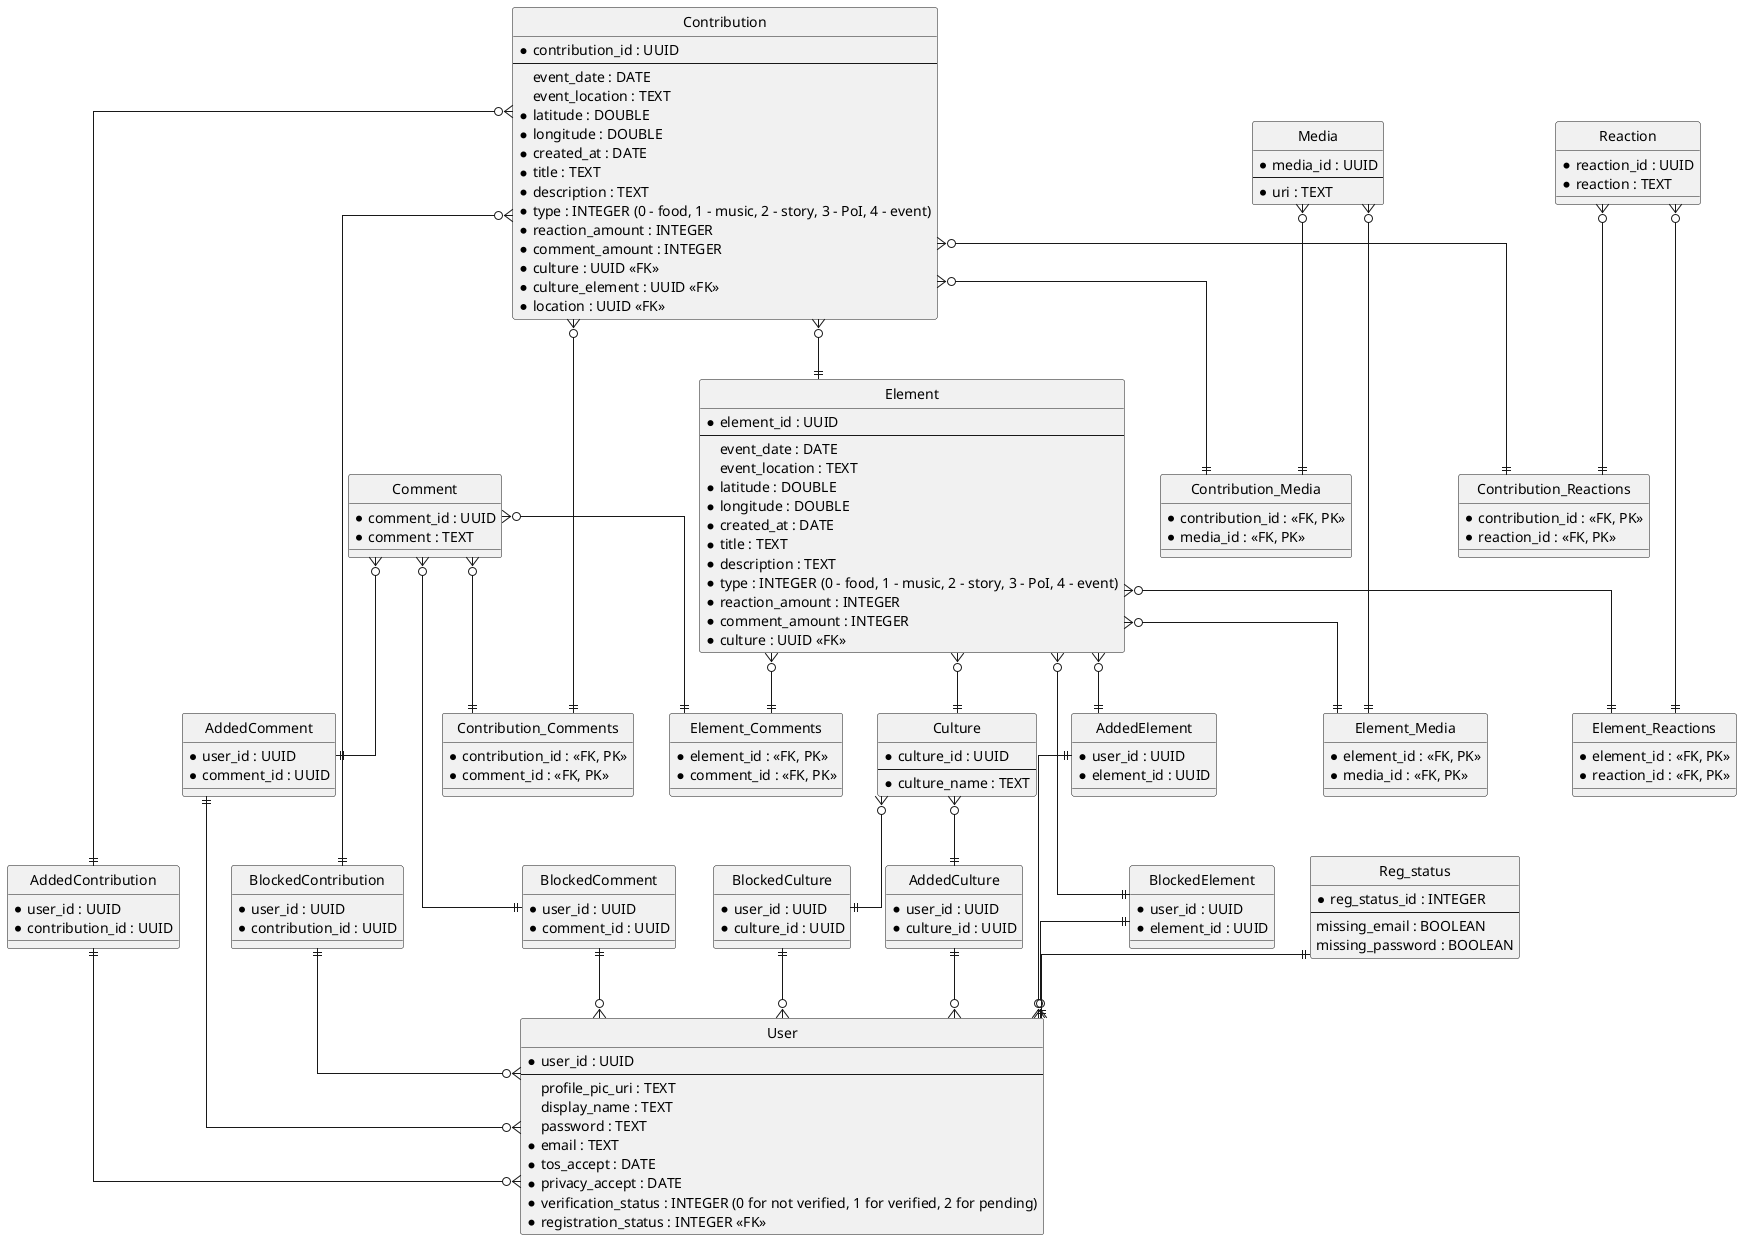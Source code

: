 @startuml
    hide circle
    skinparam linetype ortho

    entity BlockedComment {
        * user_id : UUID
        * comment_id : UUID
    }

    entity BlockedElement {
        * user_id : UUID
        * element_id : UUID
    }

    entity BlockedContribution {
        * user_id : UUID
        * contribution_id : UUID
    }

    entity BlockedCulture {
        * user_id : UUID
        * culture_id : UUID
    }

    entity AddedComment {
        * user_id : UUID
        * comment_id : UUID
    }

    entity AddedElement {
        * user_id : UUID
        * element_id : UUID
    }

    entity AddedContribution {
        * user_id : UUID
        * contribution_id : UUID
    }

    entity AddedCulture {
        * user_id : UUID
        * culture_id : UUID
    }

    entity User {
        * user_id : UUID
        --
        profile_pic_uri : TEXT 
        display_name : TEXT
        password : TEXT
        * email : TEXT
        * tos_accept : DATE
        * privacy_accept : DATE
        * verification_status : INTEGER (0 for not verified, 1 for verified, 2 for pending)
        * registration_status : INTEGER <<FK>>
    }
    
    entity Reg_status {
        * reg_status_id : INTEGER
        --
        missing_email : BOOLEAN
        missing_password : BOOLEAN
    }

    entity Element {
        * element_id : UUID
        --
        event_date : DATE
        event_location : TEXT
        * latitude : DOUBLE
        * longitude : DOUBLE
        * created_at : DATE
        * title : TEXT
        * description : TEXT
        * type : INTEGER (0 - food, 1 - music, 2 - story, 3 - PoI, 4 - event)
        * reaction_amount : INTEGER
        * comment_amount : INTEGER
        * culture : UUID <<FK>>
    }

    entity Contribution {
        * contribution_id : UUID
        --
        event_date : DATE
        event_location : TEXT
        * latitude : DOUBLE
        * longitude : DOUBLE
        * created_at : DATE
        * title : TEXT
        * description : TEXT
        * type : INTEGER (0 - food, 1 - music, 2 - story, 3 - PoI, 4 - event)
        * reaction_amount : INTEGER
        * comment_amount : INTEGER
        * culture : UUID <<FK>>
        * culture_element : UUID <<FK>>
        * location : UUID <<FK>>
    }

    entity Culture {
        * culture_id : UUID
        --
        * culture_name : TEXT
    }

    entity Element_Media {
        * element_id : <<FK, PK>>
        * media_id : <<FK, PK>>
    }

    entity Contribution_Media {
        * contribution_id : <<FK, PK>>
        * media_id : <<FK, PK>>
    }

    entity Element_Comments {
        * element_id : <<FK, PK>>
        * comment_id : <<FK, PK>>
    }

    entity Contribution_Comments {
        * contribution_id : <<FK, PK>>
        * comment_id : <<FK, PK>>
    }

    entity Element_Reactions {
        * element_id : <<FK, PK>>
        * reaction_id : <<FK, PK>>
    }

    entity Contribution_Reactions {
        * contribution_id : <<FK, PK>>
        * reaction_id : <<FK, PK>>
    }

    entity Media {
        * media_id : UUID
        --
        * uri : TEXT
    }

    entity Comment {
        * comment_id : UUID
        * comment : TEXT
    }

    entity Reaction {
        * reaction_id : UUID
        * reaction : TEXT
    }

    ' Relations
    ' Blocked content, A user can have many blocked content, but a blocked content can only have a single user.
    BlockedComment ||--o{ User
    Comment }o--|| BlockedComment
    BlockedElement ||--o{ User
    Element }o--|| BlockedElement
    BlockedCulture ||--o{ User
    Culture }o--|| BlockedCulture
    BlockedContribution ||--o{ User
    Contribution }o--|| BlockedContribution

    AddedComment ||--o{ User
    Comment }o--|| AddedComment
    AddedElement ||--o{ User
    Element }o--|| AddedElement
    AddedCulture ||--o{ User
    Culture }o--|| AddedCulture
    AddedContribution ||--o{ User
    Contribution }o--|| AddedContribution
    Reg_status ||--|| User

    ' Element contributions
    Contribution }o--|| Element

    Element }o--|| Culture
    Element }o--|| Element_Media
    Element }o--|| Element_Comments
    Element }o--|| Element_Reactions

    Media }o--|| Element_Media
    Comment }o--|| Element_Comments
    Reaction }o--|| Element_Reactions

    Contribution }o--|| Contribution_Media
    Contribution }o--|| Contribution_Comments
    Contribution }o--|| Contribution_Reactions

    Media }o--|| Contribution_Media
    Comment }o--|| Contribution_Comments
    Reaction }o--|| Contribution_Reactions
@enduml